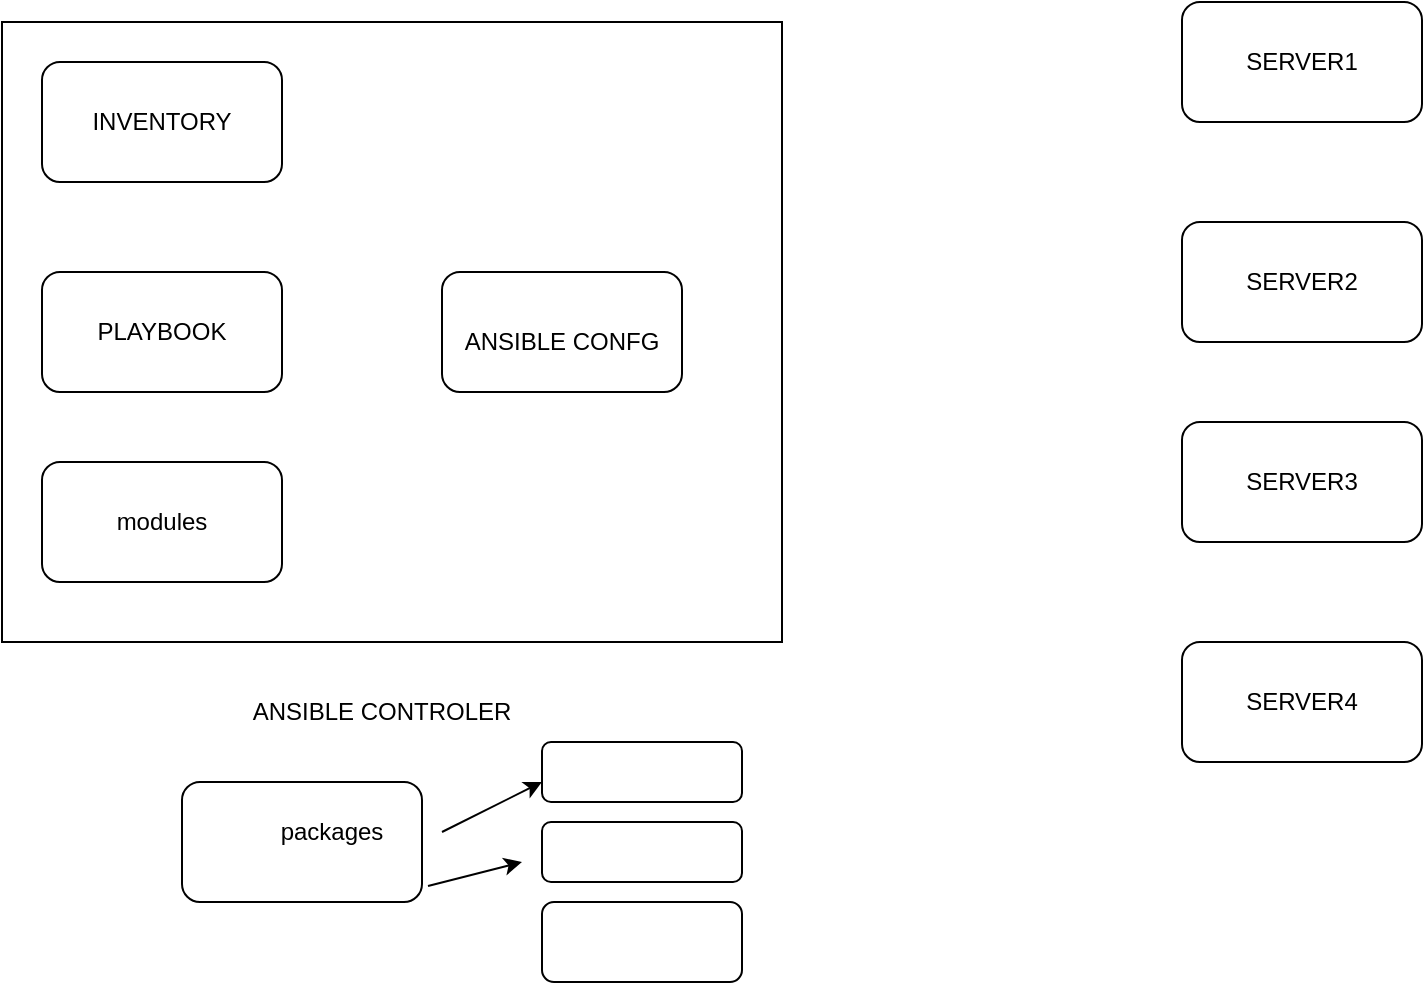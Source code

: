 <mxfile version="14.8.2" type="github">
  <diagram id="w_dCfYpJRLj5yfwpgVsF" name="Page-1">
    <mxGraphModel dx="1108" dy="482" grid="1" gridSize="10" guides="1" tooltips="1" connect="1" arrows="1" fold="1" page="1" pageScale="1" pageWidth="850" pageHeight="1100" math="0" shadow="0">
      <root>
        <mxCell id="0" />
        <mxCell id="1" parent="0" />
        <mxCell id="_BO1RY0zEbdYTpQEABJe-2" value="" style="rounded=0;whiteSpace=wrap;html=1;" vertex="1" parent="1">
          <mxGeometry x="50" y="40" width="390" height="310" as="geometry" />
        </mxCell>
        <mxCell id="_BO1RY0zEbdYTpQEABJe-3" value="SERVER1" style="rounded=1;whiteSpace=wrap;html=1;" vertex="1" parent="1">
          <mxGeometry x="640" y="30" width="120" height="60" as="geometry" />
        </mxCell>
        <mxCell id="_BO1RY0zEbdYTpQEABJe-4" value="SERVER2" style="rounded=1;whiteSpace=wrap;html=1;" vertex="1" parent="1">
          <mxGeometry x="640" y="140" width="120" height="60" as="geometry" />
        </mxCell>
        <mxCell id="_BO1RY0zEbdYTpQEABJe-5" value="SERVER3" style="rounded=1;whiteSpace=wrap;html=1;" vertex="1" parent="1">
          <mxGeometry x="640" y="240" width="120" height="60" as="geometry" />
        </mxCell>
        <mxCell id="_BO1RY0zEbdYTpQEABJe-6" value="SERVER4" style="rounded=1;whiteSpace=wrap;html=1;" vertex="1" parent="1">
          <mxGeometry x="640" y="350" width="120" height="60" as="geometry" />
        </mxCell>
        <mxCell id="_BO1RY0zEbdYTpQEABJe-8" value="ANSIBLE CONTROLER" style="text;html=1;strokeColor=none;fillColor=none;align=center;verticalAlign=middle;whiteSpace=wrap;rounded=0;" vertex="1" parent="1">
          <mxGeometry x="170" y="370" width="140" height="30" as="geometry" />
        </mxCell>
        <mxCell id="_BO1RY0zEbdYTpQEABJe-9" value="INVENTORY" style="rounded=1;whiteSpace=wrap;html=1;" vertex="1" parent="1">
          <mxGeometry x="70" y="60" width="120" height="60" as="geometry" />
        </mxCell>
        <mxCell id="_BO1RY0zEbdYTpQEABJe-10" value="PLAYBOOK" style="rounded=1;whiteSpace=wrap;html=1;" vertex="1" parent="1">
          <mxGeometry x="70" y="165" width="120" height="60" as="geometry" />
        </mxCell>
        <mxCell id="_BO1RY0zEbdYTpQEABJe-11" value="" style="rounded=1;whiteSpace=wrap;html=1;" vertex="1" parent="1">
          <mxGeometry x="70" y="260" width="120" height="60" as="geometry" />
        </mxCell>
        <mxCell id="_BO1RY0zEbdYTpQEABJe-12" value="" style="rounded=1;whiteSpace=wrap;html=1;" vertex="1" parent="1">
          <mxGeometry x="270" y="165" width="120" height="60" as="geometry" />
        </mxCell>
        <mxCell id="_BO1RY0zEbdYTpQEABJe-13" value="modules" style="text;html=1;strokeColor=none;fillColor=none;align=center;verticalAlign=middle;whiteSpace=wrap;rounded=0;" vertex="1" parent="1">
          <mxGeometry x="90" y="280" width="80" height="20" as="geometry" />
        </mxCell>
        <mxCell id="_BO1RY0zEbdYTpQEABJe-15" value="" style="rounded=1;whiteSpace=wrap;html=1;" vertex="1" parent="1">
          <mxGeometry x="140" y="420" width="120" height="60" as="geometry" />
        </mxCell>
        <mxCell id="_BO1RY0zEbdYTpQEABJe-16" value="packages" style="text;html=1;strokeColor=none;fillColor=none;align=center;verticalAlign=middle;whiteSpace=wrap;rounded=0;" vertex="1" parent="1">
          <mxGeometry x="160" y="430" width="110" height="30" as="geometry" />
        </mxCell>
        <mxCell id="_BO1RY0zEbdYTpQEABJe-17" value="" style="rounded=1;whiteSpace=wrap;html=1;" vertex="1" parent="1">
          <mxGeometry x="320" y="400" width="100" height="30" as="geometry" />
        </mxCell>
        <mxCell id="_BO1RY0zEbdYTpQEABJe-18" value="" style="rounded=1;whiteSpace=wrap;html=1;" vertex="1" parent="1">
          <mxGeometry x="320" y="440" width="100" height="30" as="geometry" />
        </mxCell>
        <mxCell id="_BO1RY0zEbdYTpQEABJe-19" value="" style="rounded=1;whiteSpace=wrap;html=1;" vertex="1" parent="1">
          <mxGeometry x="320" y="480" width="100" height="40" as="geometry" />
        </mxCell>
        <mxCell id="_BO1RY0zEbdYTpQEABJe-20" value="" style="endArrow=classic;html=1;exitX=1;exitY=0.5;exitDx=0;exitDy=0;" edge="1" parent="1" source="_BO1RY0zEbdYTpQEABJe-16">
          <mxGeometry width="50" height="50" relative="1" as="geometry">
            <mxPoint x="270" y="470" as="sourcePoint" />
            <mxPoint x="320" y="420" as="targetPoint" />
          </mxGeometry>
        </mxCell>
        <mxCell id="_BO1RY0zEbdYTpQEABJe-21" value="" style="endArrow=classic;html=1;exitX=1.025;exitY=0.867;exitDx=0;exitDy=0;exitPerimeter=0;" edge="1" parent="1" source="_BO1RY0zEbdYTpQEABJe-15">
          <mxGeometry width="50" height="50" relative="1" as="geometry">
            <mxPoint x="260" y="510" as="sourcePoint" />
            <mxPoint x="310" y="460" as="targetPoint" />
          </mxGeometry>
        </mxCell>
        <mxCell id="_BO1RY0zEbdYTpQEABJe-24" value="ANSIBLE CONFG" style="text;html=1;strokeColor=none;fillColor=none;align=center;verticalAlign=middle;whiteSpace=wrap;rounded=0;" vertex="1" parent="1">
          <mxGeometry x="280" y="180" width="100" height="40" as="geometry" />
        </mxCell>
      </root>
    </mxGraphModel>
  </diagram>
</mxfile>
